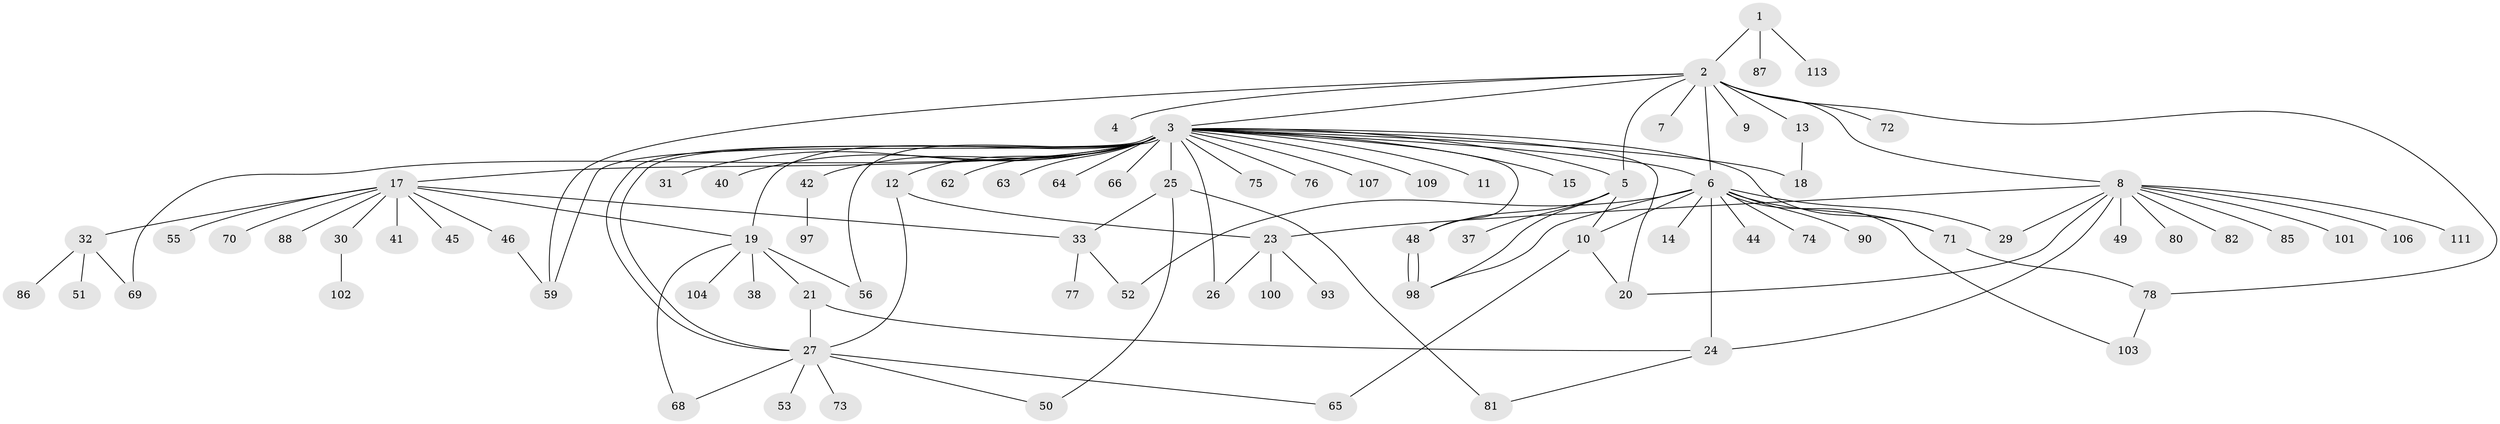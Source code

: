 // original degree distribution, {2: 0.20353982300884957, 13: 0.017699115044247787, 27: 0.008849557522123894, 1: 0.5221238938053098, 6: 0.02654867256637168, 14: 0.008849557522123894, 5: 0.04424778761061947, 4: 0.035398230088495575, 12: 0.008849557522123894, 8: 0.008849557522123894, 3: 0.11504424778761062}
// Generated by graph-tools (version 1.1) at 2025/11/02/27/25 16:11:14]
// undirected, 84 vertices, 115 edges
graph export_dot {
graph [start="1"]
  node [color=gray90,style=filled];
  1 [super="+39"];
  2 [super="+60"];
  3 [super="+16"];
  4;
  5 [super="+57"];
  6 [super="+61"];
  7;
  8 [super="+79"];
  9;
  10 [super="+22"];
  11;
  12 [super="+110"];
  13;
  14 [super="+28"];
  15;
  17 [super="+112"];
  18;
  19 [super="+34"];
  20 [super="+35"];
  21 [super="+54"];
  23 [super="+94"];
  24 [super="+84"];
  25 [super="+83"];
  26 [super="+36"];
  27 [super="+67"];
  29;
  30;
  31;
  32 [super="+91"];
  33 [super="+43"];
  37 [super="+47"];
  38;
  40;
  41 [super="+108"];
  42;
  44;
  45;
  46 [super="+58"];
  48 [super="+96"];
  49;
  50;
  51;
  52;
  53;
  55;
  56 [super="+92"];
  59;
  62;
  63;
  64;
  65;
  66;
  68 [super="+105"];
  69;
  70;
  71 [super="+99"];
  72;
  73;
  74;
  75;
  76;
  77;
  78;
  80;
  81 [super="+89"];
  82;
  85;
  86 [super="+95"];
  87;
  88;
  90;
  93;
  97;
  98;
  100;
  101;
  102;
  103;
  104;
  106;
  107;
  109;
  111;
  113;
  1 -- 2;
  1 -- 113;
  1 -- 87;
  2 -- 3;
  2 -- 4;
  2 -- 5;
  2 -- 6;
  2 -- 7;
  2 -- 8;
  2 -- 9;
  2 -- 13;
  2 -- 59;
  2 -- 72;
  2 -- 78;
  3 -- 11;
  3 -- 12;
  3 -- 15;
  3 -- 17;
  3 -- 18;
  3 -- 20;
  3 -- 25;
  3 -- 26;
  3 -- 27;
  3 -- 27;
  3 -- 31;
  3 -- 40;
  3 -- 42;
  3 -- 56;
  3 -- 62;
  3 -- 63;
  3 -- 66;
  3 -- 69;
  3 -- 71;
  3 -- 75;
  3 -- 76;
  3 -- 107;
  3 -- 109;
  3 -- 64;
  3 -- 19;
  3 -- 6;
  3 -- 59;
  3 -- 48;
  3 -- 5;
  5 -- 10;
  5 -- 37;
  5 -- 48;
  5 -- 98;
  6 -- 10;
  6 -- 14;
  6 -- 24;
  6 -- 29;
  6 -- 44;
  6 -- 52;
  6 -- 74;
  6 -- 90;
  6 -- 98;
  6 -- 103;
  6 -- 71;
  8 -- 23;
  8 -- 24 [weight=2];
  8 -- 29;
  8 -- 49;
  8 -- 80;
  8 -- 82;
  8 -- 85;
  8 -- 101;
  8 -- 106;
  8 -- 111;
  8 -- 20;
  10 -- 65;
  10 -- 20;
  12 -- 23;
  12 -- 27;
  13 -- 18;
  17 -- 19;
  17 -- 30;
  17 -- 32;
  17 -- 33;
  17 -- 41;
  17 -- 45;
  17 -- 46;
  17 -- 55;
  17 -- 70;
  17 -- 88;
  19 -- 21;
  19 -- 56;
  19 -- 68;
  19 -- 104;
  19 -- 38;
  21 -- 24;
  21 -- 27;
  23 -- 93;
  23 -- 100;
  23 -- 26;
  24 -- 81;
  25 -- 50;
  25 -- 81;
  25 -- 33;
  27 -- 50;
  27 -- 53;
  27 -- 65;
  27 -- 73;
  27 -- 68;
  30 -- 102;
  32 -- 51;
  32 -- 69;
  32 -- 86;
  33 -- 77;
  33 -- 52;
  42 -- 97;
  46 -- 59;
  48 -- 98;
  48 -- 98;
  71 -- 78;
  78 -- 103;
}
